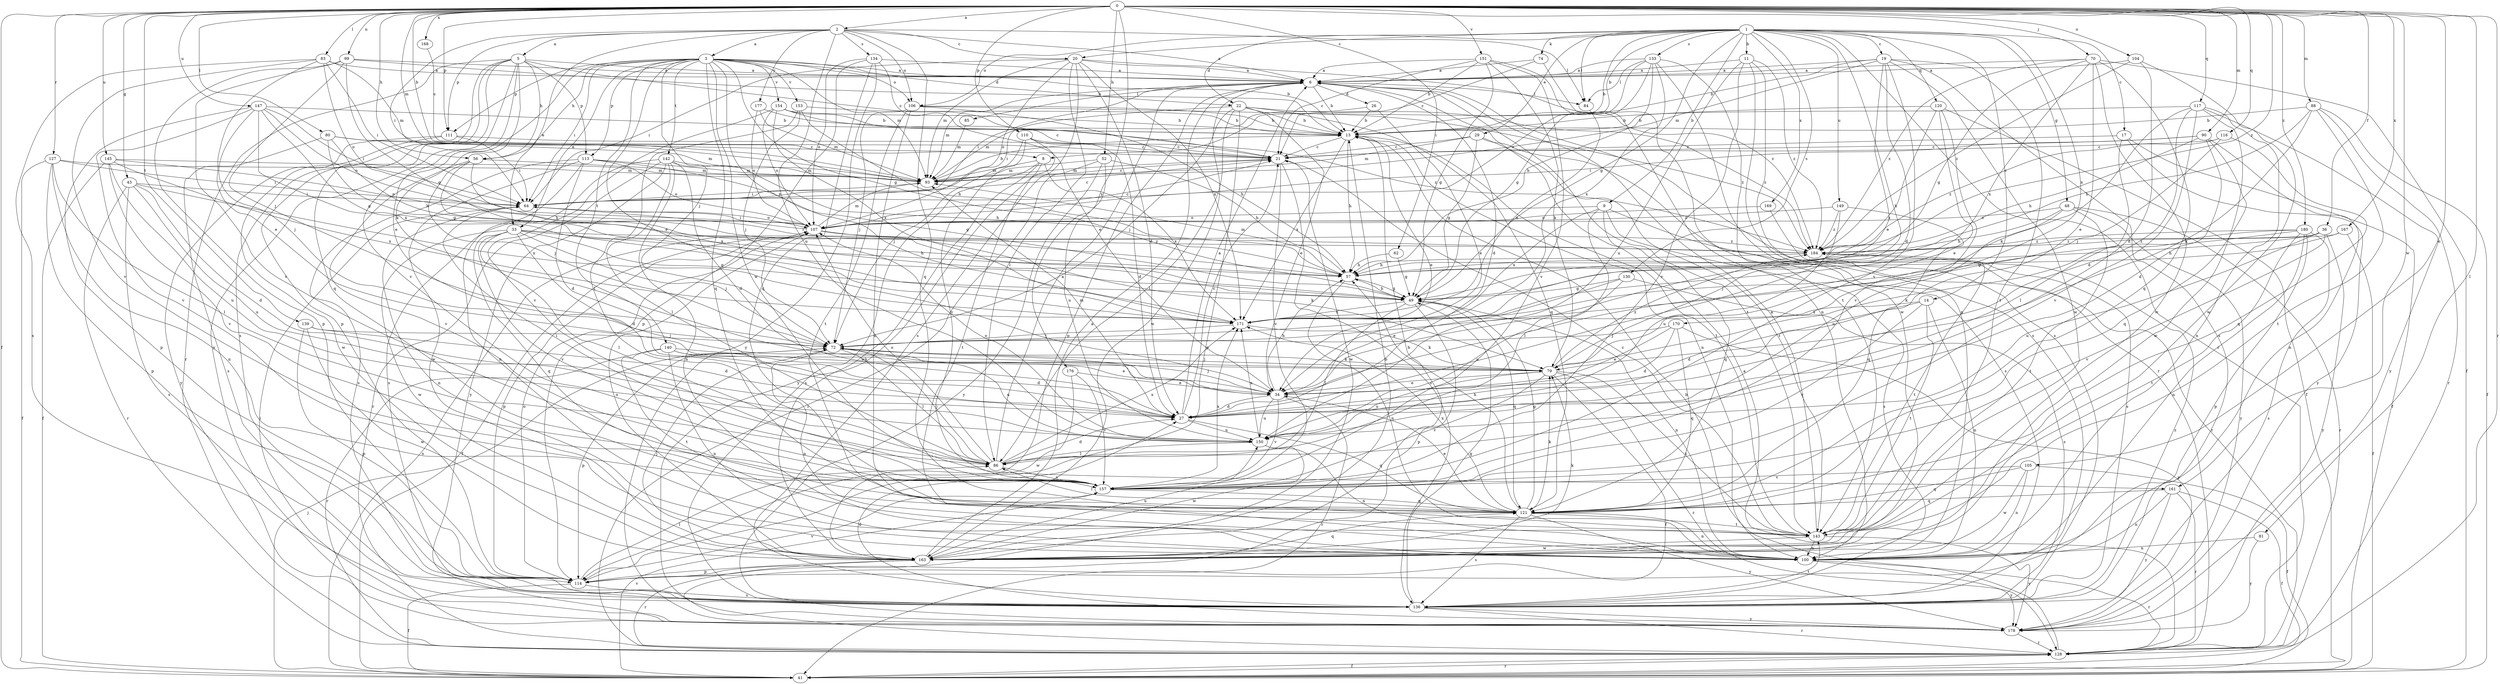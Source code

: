 strict digraph  {
0;
1;
2;
3;
5;
6;
8;
9;
11;
13;
14;
17;
19;
20;
21;
22;
26;
27;
29;
33;
34;
36;
41;
43;
48;
49;
52;
56;
57;
62;
64;
70;
72;
74;
79;
80;
81;
83;
84;
85;
86;
88;
90;
93;
99;
100;
104;
105;
106;
107;
110;
111;
113;
114;
116;
117;
120;
121;
127;
128;
130;
133;
134;
136;
139;
140;
142;
143;
145;
147;
149;
150;
151;
153;
154;
157;
161;
163;
167;
168;
169;
170;
171;
176;
177;
178;
180;
184;
0 -> 2  [label=a];
0 -> 8  [label=b];
0 -> 36  [label=f];
0 -> 41  [label=f];
0 -> 43  [label=g];
0 -> 52  [label=h];
0 -> 56  [label=h];
0 -> 62  [label=i];
0 -> 70  [label=j];
0 -> 80  [label=l];
0 -> 81  [label=l];
0 -> 83  [label=l];
0 -> 88  [label=m];
0 -> 90  [label=m];
0 -> 93  [label=m];
0 -> 99  [label=n];
0 -> 104  [label=o];
0 -> 105  [label=o];
0 -> 110  [label=p];
0 -> 111  [label=p];
0 -> 116  [label=q];
0 -> 117  [label=q];
0 -> 127  [label=r];
0 -> 128  [label=r];
0 -> 139  [label=t];
0 -> 145  [label=u];
0 -> 147  [label=u];
0 -> 151  [label=v];
0 -> 161  [label=w];
0 -> 167  [label=x];
0 -> 168  [label=x];
0 -> 176  [label=y];
0 -> 180  [label=z];
0 -> 184  [label=z];
1 -> 8  [label=b];
1 -> 9  [label=b];
1 -> 11  [label=b];
1 -> 13  [label=b];
1 -> 14  [label=c];
1 -> 17  [label=c];
1 -> 19  [label=c];
1 -> 20  [label=c];
1 -> 22  [label=d];
1 -> 29  [label=e];
1 -> 48  [label=g];
1 -> 49  [label=g];
1 -> 74  [label=k];
1 -> 79  [label=k];
1 -> 84  [label=l];
1 -> 106  [label=o];
1 -> 120  [label=q];
1 -> 128  [label=r];
1 -> 130  [label=s];
1 -> 133  [label=s];
1 -> 149  [label=u];
1 -> 169  [label=x];
1 -> 170  [label=x];
2 -> 3  [label=a];
2 -> 5  [label=a];
2 -> 6  [label=a];
2 -> 20  [label=c];
2 -> 33  [label=e];
2 -> 64  [label=i];
2 -> 84  [label=l];
2 -> 106  [label=o];
2 -> 111  [label=p];
2 -> 121  [label=q];
2 -> 134  [label=s];
2 -> 150  [label=u];
2 -> 177  [label=y];
3 -> 6  [label=a];
3 -> 13  [label=b];
3 -> 22  [label=d];
3 -> 33  [label=e];
3 -> 34  [label=e];
3 -> 49  [label=g];
3 -> 56  [label=h];
3 -> 64  [label=i];
3 -> 72  [label=j];
3 -> 93  [label=m];
3 -> 106  [label=o];
3 -> 111  [label=p];
3 -> 113  [label=p];
3 -> 121  [label=q];
3 -> 140  [label=t];
3 -> 142  [label=t];
3 -> 153  [label=v];
3 -> 154  [label=v];
3 -> 157  [label=v];
3 -> 161  [label=w];
3 -> 171  [label=x];
5 -> 6  [label=a];
5 -> 21  [label=c];
5 -> 34  [label=e];
5 -> 56  [label=h];
5 -> 79  [label=k];
5 -> 113  [label=p];
5 -> 114  [label=p];
5 -> 121  [label=q];
5 -> 128  [label=r];
5 -> 136  [label=s];
5 -> 178  [label=y];
6 -> 13  [label=b];
6 -> 26  [label=d];
6 -> 27  [label=d];
6 -> 64  [label=i];
6 -> 84  [label=l];
6 -> 85  [label=l];
6 -> 93  [label=m];
6 -> 114  [label=p];
6 -> 128  [label=r];
6 -> 143  [label=t];
6 -> 163  [label=w];
8 -> 93  [label=m];
8 -> 136  [label=s];
8 -> 143  [label=t];
8 -> 163  [label=w];
8 -> 171  [label=x];
9 -> 86  [label=l];
9 -> 107  [label=o];
9 -> 121  [label=q];
9 -> 128  [label=r];
9 -> 136  [label=s];
9 -> 171  [label=x];
11 -> 6  [label=a];
11 -> 100  [label=n];
11 -> 136  [label=s];
11 -> 150  [label=u];
11 -> 157  [label=v];
11 -> 184  [label=z];
13 -> 21  [label=c];
13 -> 34  [label=e];
13 -> 57  [label=h];
13 -> 100  [label=n];
13 -> 143  [label=t];
13 -> 171  [label=x];
14 -> 27  [label=d];
14 -> 100  [label=n];
14 -> 143  [label=t];
14 -> 157  [label=v];
14 -> 171  [label=x];
17 -> 21  [label=c];
17 -> 41  [label=f];
17 -> 86  [label=l];
17 -> 178  [label=y];
19 -> 6  [label=a];
19 -> 13  [label=b];
19 -> 27  [label=d];
19 -> 34  [label=e];
19 -> 93  [label=m];
19 -> 136  [label=s];
19 -> 143  [label=t];
19 -> 157  [label=v];
19 -> 163  [label=w];
20 -> 6  [label=a];
20 -> 27  [label=d];
20 -> 64  [label=i];
20 -> 86  [label=l];
20 -> 93  [label=m];
20 -> 107  [label=o];
20 -> 136  [label=s];
20 -> 171  [label=x];
20 -> 184  [label=z];
21 -> 93  [label=m];
21 -> 136  [label=s];
21 -> 157  [label=v];
21 -> 163  [label=w];
22 -> 13  [label=b];
22 -> 34  [label=e];
22 -> 64  [label=i];
22 -> 72  [label=j];
22 -> 86  [label=l];
22 -> 114  [label=p];
22 -> 121  [label=q];
22 -> 184  [label=z];
26 -> 13  [label=b];
26 -> 34  [label=e];
26 -> 93  [label=m];
27 -> 6  [label=a];
27 -> 21  [label=c];
27 -> 93  [label=m];
27 -> 121  [label=q];
27 -> 150  [label=u];
29 -> 21  [label=c];
29 -> 49  [label=g];
29 -> 93  [label=m];
29 -> 136  [label=s];
29 -> 143  [label=t];
33 -> 27  [label=d];
33 -> 49  [label=g];
33 -> 57  [label=h];
33 -> 72  [label=j];
33 -> 86  [label=l];
33 -> 121  [label=q];
33 -> 157  [label=v];
33 -> 163  [label=w];
33 -> 184  [label=z];
34 -> 27  [label=d];
34 -> 57  [label=h];
34 -> 72  [label=j];
34 -> 128  [label=r];
34 -> 150  [label=u];
34 -> 157  [label=v];
36 -> 57  [label=h];
36 -> 150  [label=u];
36 -> 157  [label=v];
36 -> 178  [label=y];
36 -> 184  [label=z];
41 -> 72  [label=j];
41 -> 107  [label=o];
41 -> 128  [label=r];
41 -> 157  [label=v];
43 -> 27  [label=d];
43 -> 64  [label=i];
43 -> 128  [label=r];
43 -> 136  [label=s];
43 -> 150  [label=u];
43 -> 171  [label=x];
48 -> 57  [label=h];
48 -> 107  [label=o];
48 -> 128  [label=r];
48 -> 143  [label=t];
48 -> 150  [label=u];
48 -> 178  [label=y];
49 -> 57  [label=h];
49 -> 86  [label=l];
49 -> 100  [label=n];
49 -> 114  [label=p];
49 -> 121  [label=q];
49 -> 171  [label=x];
52 -> 57  [label=h];
52 -> 93  [label=m];
52 -> 128  [label=r];
52 -> 150  [label=u];
52 -> 178  [label=y];
56 -> 57  [label=h];
56 -> 72  [label=j];
56 -> 93  [label=m];
56 -> 157  [label=v];
56 -> 171  [label=x];
57 -> 49  [label=g];
57 -> 93  [label=m];
57 -> 100  [label=n];
62 -> 49  [label=g];
62 -> 57  [label=h];
64 -> 21  [label=c];
64 -> 100  [label=n];
64 -> 107  [label=o];
70 -> 6  [label=a];
70 -> 34  [label=e];
70 -> 41  [label=f];
70 -> 49  [label=g];
70 -> 121  [label=q];
70 -> 163  [label=w];
70 -> 171  [label=x];
70 -> 184  [label=z];
72 -> 79  [label=k];
72 -> 86  [label=l];
72 -> 100  [label=n];
72 -> 114  [label=p];
72 -> 150  [label=u];
74 -> 6  [label=a];
74 -> 21  [label=c];
74 -> 163  [label=w];
79 -> 34  [label=e];
79 -> 41  [label=f];
79 -> 72  [label=j];
79 -> 128  [label=r];
79 -> 143  [label=t];
79 -> 150  [label=u];
79 -> 157  [label=v];
79 -> 184  [label=z];
80 -> 21  [label=c];
80 -> 49  [label=g];
80 -> 57  [label=h];
80 -> 93  [label=m];
80 -> 136  [label=s];
81 -> 100  [label=n];
81 -> 178  [label=y];
83 -> 6  [label=a];
83 -> 34  [label=e];
83 -> 64  [label=i];
83 -> 93  [label=m];
83 -> 107  [label=o];
83 -> 136  [label=s];
83 -> 157  [label=v];
84 -> 171  [label=x];
85 -> 93  [label=m];
86 -> 6  [label=a];
86 -> 27  [label=d];
86 -> 64  [label=i];
86 -> 72  [label=j];
86 -> 107  [label=o];
86 -> 157  [label=v];
86 -> 171  [label=x];
88 -> 13  [label=b];
88 -> 41  [label=f];
88 -> 57  [label=h];
88 -> 79  [label=k];
88 -> 128  [label=r];
88 -> 143  [label=t];
90 -> 21  [label=c];
90 -> 27  [label=d];
90 -> 57  [label=h];
90 -> 64  [label=i];
90 -> 100  [label=n];
90 -> 121  [label=q];
93 -> 13  [label=b];
93 -> 21  [label=c];
93 -> 64  [label=i];
99 -> 6  [label=a];
99 -> 13  [label=b];
99 -> 49  [label=g];
99 -> 72  [label=j];
99 -> 114  [label=p];
99 -> 157  [label=v];
100 -> 128  [label=r];
100 -> 178  [label=y];
104 -> 6  [label=a];
104 -> 27  [label=d];
104 -> 163  [label=w];
104 -> 184  [label=z];
105 -> 41  [label=f];
105 -> 100  [label=n];
105 -> 121  [label=q];
105 -> 157  [label=v];
105 -> 163  [label=w];
106 -> 13  [label=b];
106 -> 57  [label=h];
106 -> 72  [label=j];
106 -> 100  [label=n];
106 -> 143  [label=t];
106 -> 184  [label=z];
107 -> 21  [label=c];
107 -> 41  [label=f];
107 -> 64  [label=i];
107 -> 79  [label=k];
107 -> 93  [label=m];
107 -> 114  [label=p];
107 -> 184  [label=z];
110 -> 21  [label=c];
110 -> 27  [label=d];
110 -> 72  [label=j];
110 -> 157  [label=v];
110 -> 178  [label=y];
111 -> 21  [label=c];
111 -> 64  [label=i];
111 -> 163  [label=w];
111 -> 178  [label=y];
113 -> 27  [label=d];
113 -> 49  [label=g];
113 -> 93  [label=m];
113 -> 100  [label=n];
113 -> 107  [label=o];
113 -> 136  [label=s];
113 -> 163  [label=w];
114 -> 13  [label=b];
114 -> 41  [label=f];
114 -> 86  [label=l];
114 -> 107  [label=o];
114 -> 136  [label=s];
114 -> 157  [label=v];
116 -> 21  [label=c];
116 -> 72  [label=j];
116 -> 121  [label=q];
116 -> 184  [label=z];
117 -> 13  [label=b];
117 -> 27  [label=d];
117 -> 79  [label=k];
117 -> 100  [label=n];
117 -> 157  [label=v];
117 -> 163  [label=w];
117 -> 178  [label=y];
120 -> 13  [label=b];
120 -> 34  [label=e];
120 -> 41  [label=f];
120 -> 157  [label=v];
120 -> 171  [label=x];
121 -> 34  [label=e];
121 -> 49  [label=g];
121 -> 57  [label=h];
121 -> 79  [label=k];
121 -> 86  [label=l];
121 -> 100  [label=n];
121 -> 136  [label=s];
121 -> 143  [label=t];
121 -> 171  [label=x];
121 -> 178  [label=y];
127 -> 41  [label=f];
127 -> 64  [label=i];
127 -> 86  [label=l];
127 -> 93  [label=m];
127 -> 100  [label=n];
127 -> 114  [label=p];
128 -> 6  [label=a];
128 -> 13  [label=b];
128 -> 41  [label=f];
130 -> 34  [label=e];
130 -> 49  [label=g];
130 -> 136  [label=s];
130 -> 150  [label=u];
133 -> 6  [label=a];
133 -> 49  [label=g];
133 -> 57  [label=h];
133 -> 107  [label=o];
133 -> 136  [label=s];
133 -> 143  [label=t];
133 -> 171  [label=x];
133 -> 84  [label=l];
134 -> 6  [label=a];
134 -> 34  [label=e];
134 -> 107  [label=o];
134 -> 114  [label=p];
134 -> 121  [label=q];
134 -> 178  [label=y];
136 -> 49  [label=g];
136 -> 128  [label=r];
136 -> 143  [label=t];
136 -> 178  [label=y];
136 -> 184  [label=z];
139 -> 27  [label=d];
139 -> 72  [label=j];
139 -> 114  [label=p];
139 -> 163  [label=w];
140 -> 27  [label=d];
140 -> 34  [label=e];
140 -> 79  [label=k];
140 -> 100  [label=n];
140 -> 128  [label=r];
140 -> 143  [label=t];
142 -> 27  [label=d];
142 -> 57  [label=h];
142 -> 86  [label=l];
142 -> 93  [label=m];
142 -> 100  [label=n];
142 -> 128  [label=r];
142 -> 136  [label=s];
142 -> 178  [label=y];
143 -> 6  [label=a];
143 -> 21  [label=c];
143 -> 100  [label=n];
143 -> 163  [label=w];
143 -> 178  [label=y];
145 -> 41  [label=f];
145 -> 93  [label=m];
145 -> 107  [label=o];
145 -> 150  [label=u];
145 -> 157  [label=v];
145 -> 171  [label=x];
147 -> 13  [label=b];
147 -> 49  [label=g];
147 -> 64  [label=i];
147 -> 72  [label=j];
147 -> 107  [label=o];
147 -> 114  [label=p];
147 -> 157  [label=v];
147 -> 171  [label=x];
149 -> 107  [label=o];
149 -> 121  [label=q];
149 -> 150  [label=u];
149 -> 184  [label=z];
150 -> 86  [label=l];
150 -> 100  [label=n];
150 -> 107  [label=o];
150 -> 163  [label=w];
150 -> 171  [label=x];
151 -> 6  [label=a];
151 -> 13  [label=b];
151 -> 21  [label=c];
151 -> 49  [label=g];
151 -> 79  [label=k];
151 -> 100  [label=n];
151 -> 157  [label=v];
153 -> 13  [label=b];
153 -> 57  [label=h];
153 -> 72  [label=j];
153 -> 86  [label=l];
154 -> 13  [label=b];
154 -> 21  [label=c];
154 -> 107  [label=o];
154 -> 157  [label=v];
154 -> 171  [label=x];
154 -> 184  [label=z];
157 -> 121  [label=q];
157 -> 171  [label=x];
161 -> 41  [label=f];
161 -> 100  [label=n];
161 -> 121  [label=q];
161 -> 128  [label=r];
161 -> 178  [label=y];
163 -> 6  [label=a];
163 -> 13  [label=b];
163 -> 72  [label=j];
163 -> 79  [label=k];
163 -> 107  [label=o];
163 -> 114  [label=p];
163 -> 121  [label=q];
163 -> 128  [label=r];
163 -> 150  [label=u];
167 -> 41  [label=f];
167 -> 49  [label=g];
167 -> 184  [label=z];
168 -> 21  [label=c];
169 -> 107  [label=o];
169 -> 136  [label=s];
170 -> 27  [label=d];
170 -> 34  [label=e];
170 -> 72  [label=j];
170 -> 121  [label=q];
170 -> 178  [label=y];
171 -> 72  [label=j];
171 -> 79  [label=k];
176 -> 34  [label=e];
176 -> 157  [label=v];
176 -> 163  [label=w];
177 -> 13  [label=b];
177 -> 93  [label=m];
177 -> 107  [label=o];
178 -> 27  [label=d];
178 -> 64  [label=i];
178 -> 128  [label=r];
180 -> 72  [label=j];
180 -> 79  [label=k];
180 -> 100  [label=n];
180 -> 114  [label=p];
180 -> 136  [label=s];
180 -> 143  [label=t];
180 -> 184  [label=z];
184 -> 57  [label=h];
184 -> 64  [label=i];
184 -> 143  [label=t];
}
